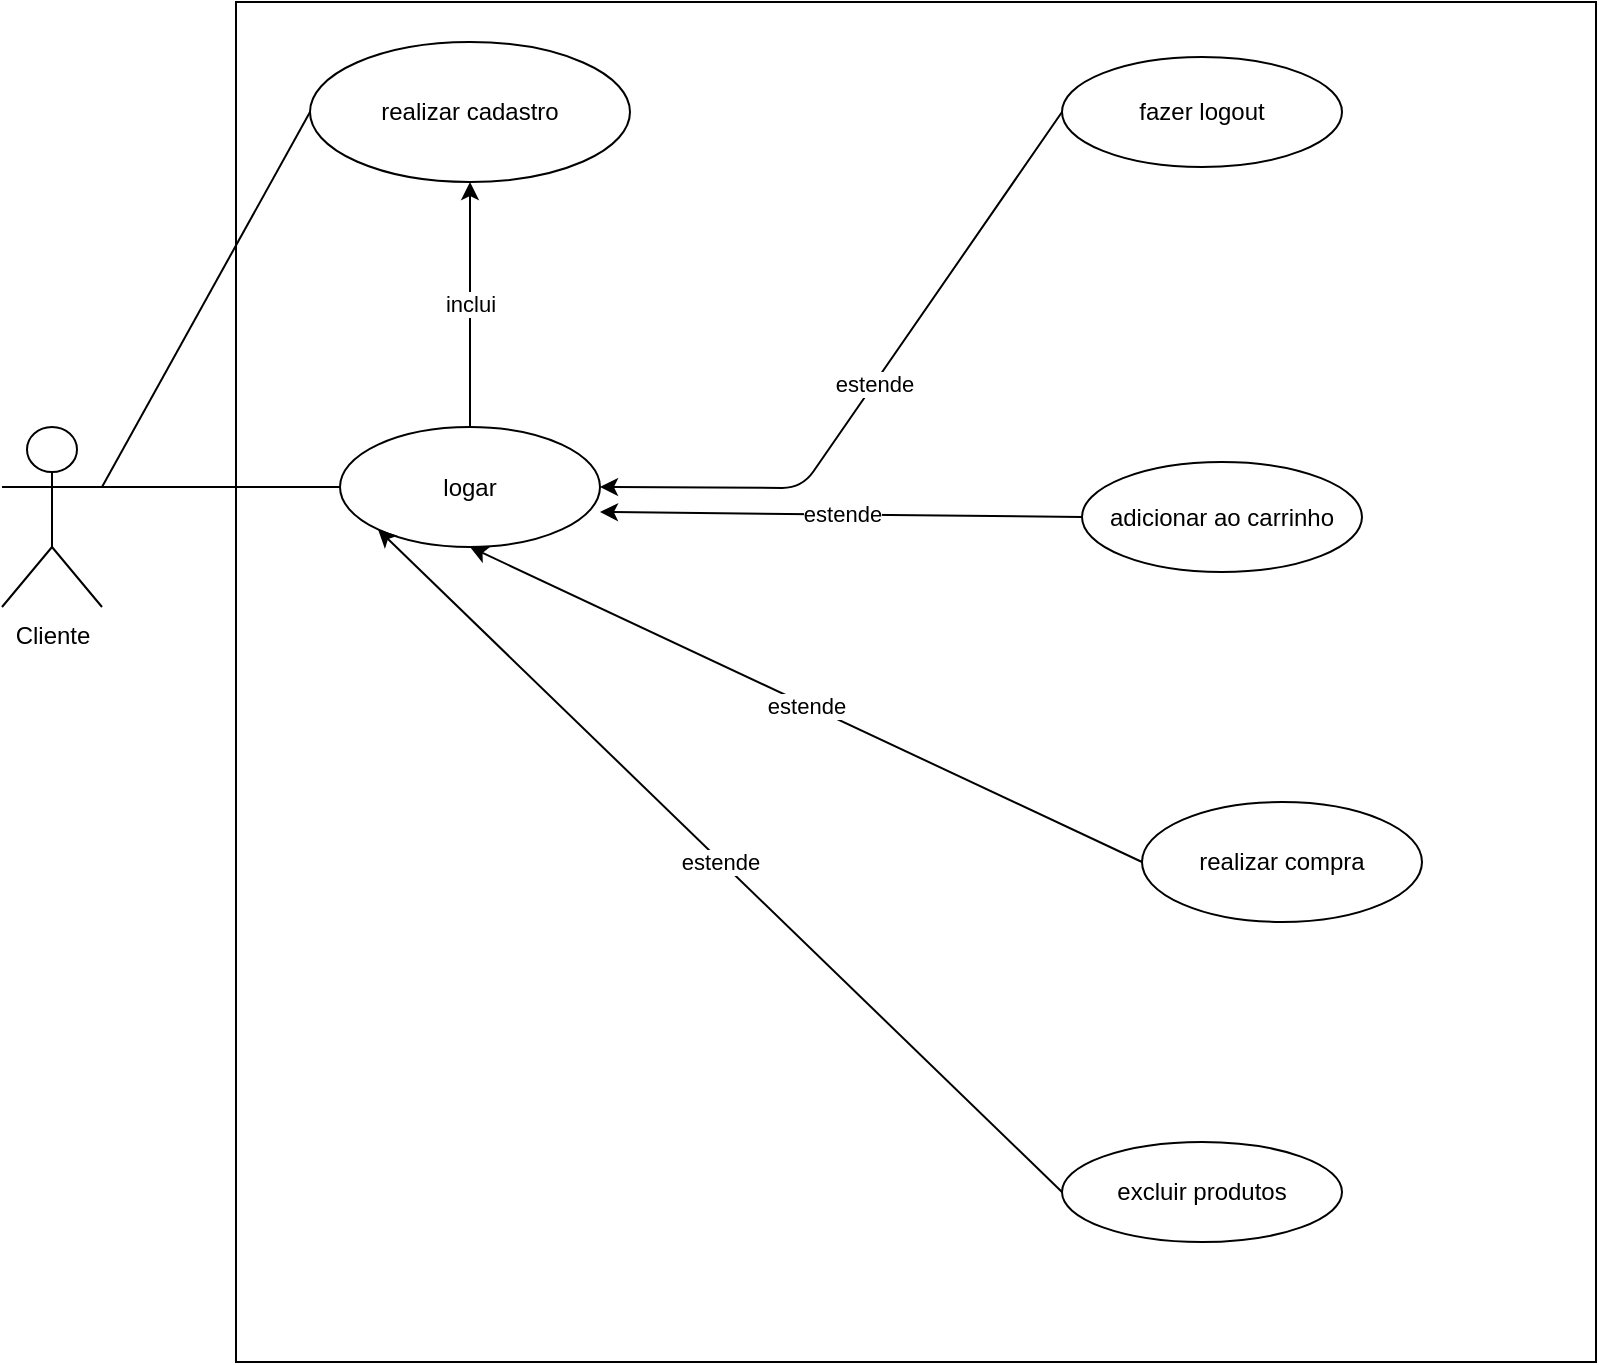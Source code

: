 <mxfile>
    <diagram id="nBNofm79l44WtfpoiJqJ" name="Page-1">
        <mxGraphModel dx="1118" dy="534" grid="1" gridSize="10" guides="1" tooltips="1" connect="1" arrows="1" fold="1" page="1" pageScale="1" pageWidth="827" pageHeight="1169" background="none" math="0" shadow="0">
            <root>
                <mxCell id="0"/>
                <mxCell id="1" parent="0"/>
                <mxCell id="2" value="Cliente" style="shape=umlActor;verticalLabelPosition=bottom;verticalAlign=top;html=1;outlineConnect=0;" parent="1" vertex="1">
                    <mxGeometry x="30" y="252.5" width="50" height="90" as="geometry"/>
                </mxCell>
                <mxCell id="3" value="" style="whiteSpace=wrap;html=1;aspect=fixed;" parent="1" vertex="1">
                    <mxGeometry x="147" y="40" width="680" height="680" as="geometry"/>
                </mxCell>
                <mxCell id="5" value="realizar cadastro" style="ellipse;whiteSpace=wrap;html=1;" parent="1" vertex="1">
                    <mxGeometry x="184" y="60" width="160" height="70" as="geometry"/>
                </mxCell>
                <mxCell id="7" value="logar" style="ellipse;whiteSpace=wrap;html=1;" parent="1" vertex="1">
                    <mxGeometry x="199" y="252.5" width="130" height="60" as="geometry"/>
                </mxCell>
                <mxCell id="8" value="realizar compra" style="ellipse;whiteSpace=wrap;html=1;" parent="1" vertex="1">
                    <mxGeometry x="600" y="440" width="140" height="60" as="geometry"/>
                </mxCell>
                <mxCell id="9" value="adicionar ao carrinho" style="ellipse;whiteSpace=wrap;html=1;" parent="1" vertex="1">
                    <mxGeometry x="570" y="270" width="140" height="55" as="geometry"/>
                </mxCell>
                <mxCell id="10" value="excluir produtos" style="ellipse;whiteSpace=wrap;html=1;" parent="1" vertex="1">
                    <mxGeometry x="560" y="610" width="140" height="50" as="geometry"/>
                </mxCell>
                <mxCell id="13" value="fazer logout" style="ellipse;whiteSpace=wrap;html=1;" parent="1" vertex="1">
                    <mxGeometry x="560" y="67.5" width="140" height="55" as="geometry"/>
                </mxCell>
                <mxCell id="14" value="" style="endArrow=none;html=1;exitX=1;exitY=0.333;exitDx=0;exitDy=0;exitPerimeter=0;entryX=0;entryY=0.5;entryDx=0;entryDy=0;" parent="1" source="2" target="5" edge="1">
                    <mxGeometry width="50" height="50" relative="1" as="geometry">
                        <mxPoint x="320" y="410" as="sourcePoint"/>
                        <mxPoint x="370" y="360" as="targetPoint"/>
                    </mxGeometry>
                </mxCell>
                <mxCell id="16" value="" style="endArrow=classic;html=1;entryX=0.5;entryY=1;entryDx=0;entryDy=0;exitX=0.5;exitY=0;exitDx=0;exitDy=0;" parent="1" source="7" target="5" edge="1">
                    <mxGeometry relative="1" as="geometry">
                        <mxPoint x="290" y="380" as="sourcePoint"/>
                        <mxPoint x="390" y="380" as="targetPoint"/>
                    </mxGeometry>
                </mxCell>
                <mxCell id="17" value="inclui" style="edgeLabel;resizable=0;html=1;align=center;verticalAlign=middle;" parent="16" connectable="0" vertex="1">
                    <mxGeometry relative="1" as="geometry"/>
                </mxCell>
                <mxCell id="19" value="" style="endArrow=classic;html=1;exitX=0;exitY=0.5;exitDx=0;exitDy=0;entryX=1;entryY=0.5;entryDx=0;entryDy=0;" parent="1" source="13" target="7" edge="1">
                    <mxGeometry relative="1" as="geometry">
                        <mxPoint x="290" y="380" as="sourcePoint"/>
                        <mxPoint x="390" y="380" as="targetPoint"/>
                        <Array as="points">
                            <mxPoint x="430" y="283"/>
                        </Array>
                    </mxGeometry>
                </mxCell>
                <mxCell id="20" value="estende" style="edgeLabel;resizable=0;html=1;align=center;verticalAlign=middle;" parent="19" connectable="0" vertex="1">
                    <mxGeometry relative="1" as="geometry"/>
                </mxCell>
                <mxCell id="21" value="" style="endArrow=classic;html=1;exitX=0;exitY=0.5;exitDx=0;exitDy=0;entryX=0.5;entryY=1;entryDx=0;entryDy=0;" parent="1" source="8" target="7" edge="1">
                    <mxGeometry relative="1" as="geometry">
                        <mxPoint x="524" y="528.75" as="sourcePoint"/>
                        <mxPoint x="303" y="531.25" as="targetPoint"/>
                    </mxGeometry>
                </mxCell>
                <mxCell id="22" value="estende" style="edgeLabel;resizable=0;html=1;align=center;verticalAlign=middle;" parent="21" connectable="0" vertex="1">
                    <mxGeometry relative="1" as="geometry"/>
                </mxCell>
                <mxCell id="25" value="" style="endArrow=classic;html=1;exitX=0;exitY=0.5;exitDx=0;exitDy=0;entryX=1;entryY=0.708;entryDx=0;entryDy=0;entryPerimeter=0;" parent="1" source="9" target="7" edge="1">
                    <mxGeometry relative="1" as="geometry">
                        <mxPoint x="511" y="356.25" as="sourcePoint"/>
                        <mxPoint x="290" y="358.75" as="targetPoint"/>
                    </mxGeometry>
                </mxCell>
                <mxCell id="26" value="estende" style="edgeLabel;resizable=0;html=1;align=center;verticalAlign=middle;" parent="25" connectable="0" vertex="1">
                    <mxGeometry relative="1" as="geometry"/>
                </mxCell>
                <mxCell id="27" value="" style="endArrow=classic;html=1;entryX=0;entryY=1;entryDx=0;entryDy=0;exitX=0;exitY=0.5;exitDx=0;exitDy=0;" parent="1" source="10" target="7" edge="1">
                    <mxGeometry relative="1" as="geometry">
                        <mxPoint x="590" y="320" as="sourcePoint"/>
                        <mxPoint x="369" y="322.5" as="targetPoint"/>
                    </mxGeometry>
                </mxCell>
                <mxCell id="28" value="estende" style="edgeLabel;resizable=0;html=1;align=center;verticalAlign=middle;" parent="27" connectable="0" vertex="1">
                    <mxGeometry relative="1" as="geometry"/>
                </mxCell>
                <mxCell id="29" value="" style="endArrow=none;html=1;exitX=1;exitY=0.333;exitDx=0;exitDy=0;exitPerimeter=0;entryX=0;entryY=0.5;entryDx=0;entryDy=0;" parent="1" source="2" target="7" edge="1">
                    <mxGeometry width="50" height="50" relative="1" as="geometry">
                        <mxPoint x="360" y="410" as="sourcePoint"/>
                        <mxPoint x="410" y="360" as="targetPoint"/>
                    </mxGeometry>
                </mxCell>
            </root>
        </mxGraphModel>
    </diagram>
</mxfile>
